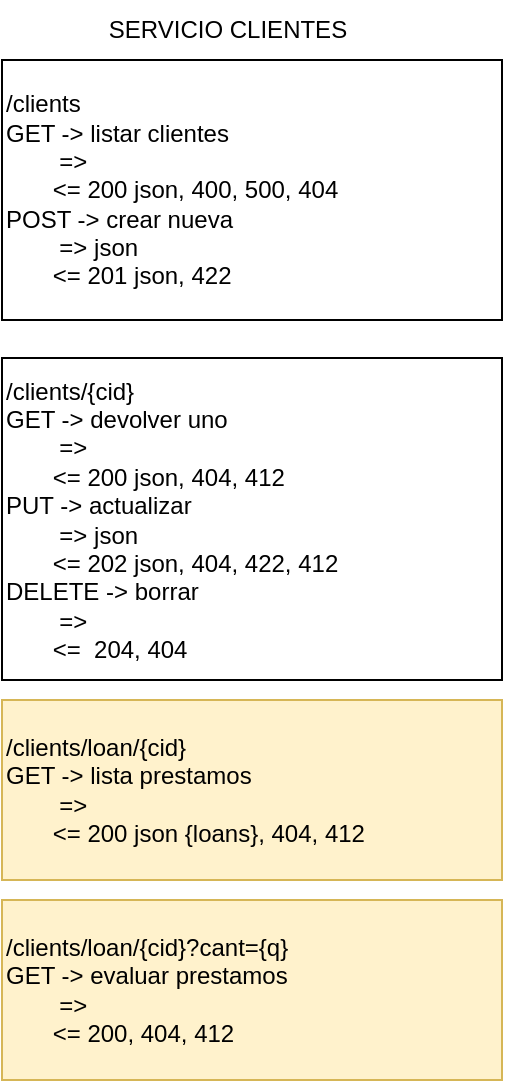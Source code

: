 <mxfile version="23.1.5" type="device">
  <diagram name="Página-1" id="hVysNRHPYC1JOJ_7wGxp">
    <mxGraphModel dx="1434" dy="790" grid="1" gridSize="10" guides="1" tooltips="1" connect="1" arrows="1" fold="1" page="1" pageScale="1" pageWidth="827" pageHeight="1169" math="0" shadow="0">
      <root>
        <mxCell id="0" />
        <mxCell id="1" parent="0" />
        <mxCell id="jklClVFtODYGZi_2g86n-1" value="/clients&lt;br&gt;GET -&amp;gt; listar clientes&lt;br&gt;&amp;nbsp; &amp;nbsp; &amp;nbsp; &amp;nbsp; =&amp;gt;&amp;nbsp;&lt;br&gt;&amp;nbsp; &amp;nbsp; &amp;nbsp; &amp;nbsp;&amp;lt;= 200 json, 400, 500, 404&amp;nbsp;&lt;br&gt;POST -&amp;gt; crear nueva&amp;nbsp;&lt;br&gt;&lt;span style=&quot;white-space: pre;&quot;&gt;&#x9;&lt;/span&gt;=&amp;gt; json&lt;br&gt;&amp;nbsp; &amp;nbsp; &amp;nbsp; &amp;nbsp;&amp;lt;= 201 json, 422" style="rounded=0;whiteSpace=wrap;html=1;align=left;" vertex="1" parent="1">
          <mxGeometry x="260" y="70" width="250" height="130" as="geometry" />
        </mxCell>
        <mxCell id="jklClVFtODYGZi_2g86n-2" value="SERVICIO CLIENTES" style="text;html=1;align=center;verticalAlign=middle;whiteSpace=wrap;rounded=0;" vertex="1" parent="1">
          <mxGeometry x="290" y="40" width="166" height="30" as="geometry" />
        </mxCell>
        <mxCell id="jklClVFtODYGZi_2g86n-3" value="/clients/{cid}&lt;br&gt;GET -&amp;gt; devolver uno&lt;br&gt;&amp;nbsp; &amp;nbsp; &amp;nbsp; &amp;nbsp; =&amp;gt;&amp;nbsp;&lt;br&gt;&amp;nbsp; &amp;nbsp; &amp;nbsp; &amp;nbsp;&amp;lt;= 200 json, 404, 412&amp;nbsp;&lt;br&gt;PUT -&amp;gt; actualizar&lt;br&gt;&lt;span style=&quot;white-space: pre;&quot;&gt;&#x9;&lt;/span&gt;=&amp;gt; json&lt;br&gt;&amp;nbsp; &amp;nbsp; &amp;nbsp; &amp;nbsp;&amp;lt;= 202 json, 404, 422, 412&lt;br&gt;DELETE -&amp;gt; borrar&lt;br&gt;&amp;nbsp; &amp;nbsp; &amp;nbsp; &amp;nbsp; =&amp;gt;&amp;nbsp;&lt;br&gt;&amp;nbsp; &amp;nbsp; &amp;nbsp; &amp;nbsp;&amp;lt;=&amp;nbsp; 204, 404" style="rounded=0;whiteSpace=wrap;html=1;align=left;" vertex="1" parent="1">
          <mxGeometry x="260" y="219" width="250" height="161" as="geometry" />
        </mxCell>
        <mxCell id="jklClVFtODYGZi_2g86n-4" value="/clients/loan/{cid}&lt;br&gt;GET -&amp;gt; lista prestamos&lt;br&gt;&amp;nbsp; &amp;nbsp; &amp;nbsp; &amp;nbsp; =&amp;gt;&amp;nbsp;&lt;br&gt;&amp;nbsp; &amp;nbsp; &amp;nbsp; &amp;nbsp;&amp;lt;= 200 json {loans}, 404, 412&amp;nbsp;" style="rounded=0;whiteSpace=wrap;html=1;align=left;fillColor=#fff2cc;strokeColor=#d6b656;" vertex="1" parent="1">
          <mxGeometry x="260" y="390" width="250" height="90" as="geometry" />
        </mxCell>
        <mxCell id="jklClVFtODYGZi_2g86n-6" value="/clients/loan/{cid}?cant={q}&lt;br&gt;GET -&amp;gt; evaluar prestamos&lt;br&gt;&amp;nbsp; &amp;nbsp; &amp;nbsp; &amp;nbsp; =&amp;gt;&amp;nbsp;&lt;br&gt;&amp;nbsp; &amp;nbsp; &amp;nbsp; &amp;nbsp;&amp;lt;= 200, 404, 412&amp;nbsp;" style="rounded=0;whiteSpace=wrap;html=1;align=left;fillColor=#fff2cc;strokeColor=#d6b656;" vertex="1" parent="1">
          <mxGeometry x="260" y="490" width="250" height="90" as="geometry" />
        </mxCell>
      </root>
    </mxGraphModel>
  </diagram>
</mxfile>
